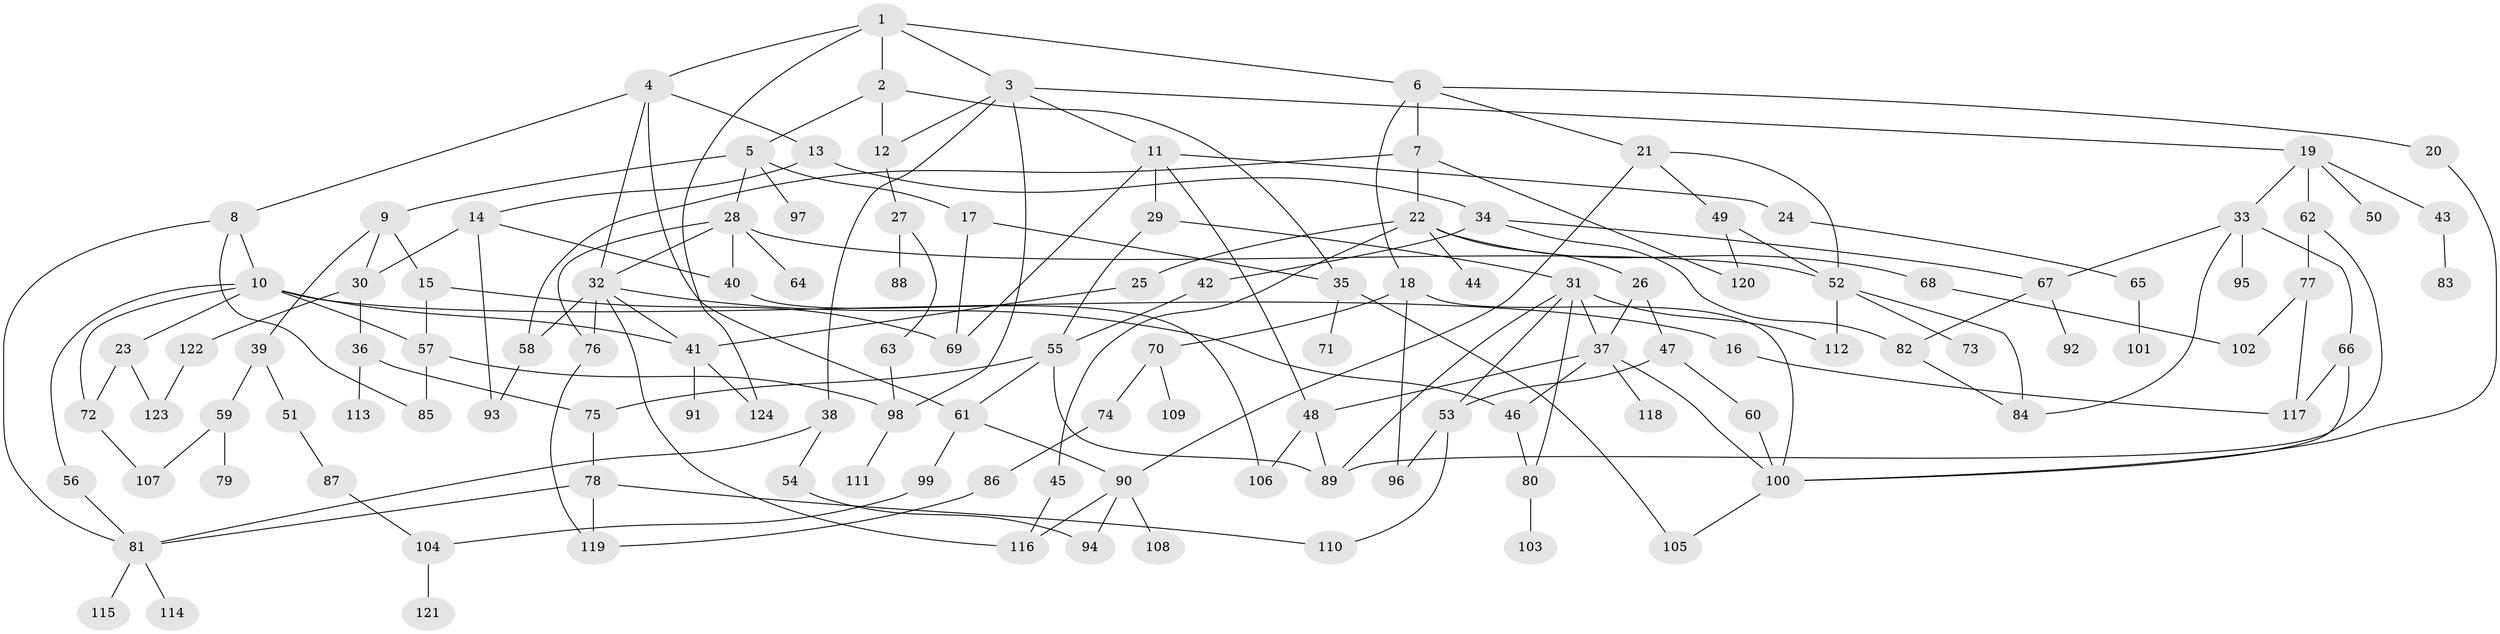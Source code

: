 // coarse degree distribution, {5: 0.11363636363636363, 6: 0.03409090909090909, 3: 0.3181818181818182, 8: 0.022727272727272728, 4: 0.1590909090909091, 7: 0.011363636363636364, 2: 0.20454545454545456, 10: 0.011363636363636364, 1: 0.125}
// Generated by graph-tools (version 1.1) at 2025/48/03/04/25 22:48:43]
// undirected, 124 vertices, 183 edges
graph export_dot {
  node [color=gray90,style=filled];
  1;
  2;
  3;
  4;
  5;
  6;
  7;
  8;
  9;
  10;
  11;
  12;
  13;
  14;
  15;
  16;
  17;
  18;
  19;
  20;
  21;
  22;
  23;
  24;
  25;
  26;
  27;
  28;
  29;
  30;
  31;
  32;
  33;
  34;
  35;
  36;
  37;
  38;
  39;
  40;
  41;
  42;
  43;
  44;
  45;
  46;
  47;
  48;
  49;
  50;
  51;
  52;
  53;
  54;
  55;
  56;
  57;
  58;
  59;
  60;
  61;
  62;
  63;
  64;
  65;
  66;
  67;
  68;
  69;
  70;
  71;
  72;
  73;
  74;
  75;
  76;
  77;
  78;
  79;
  80;
  81;
  82;
  83;
  84;
  85;
  86;
  87;
  88;
  89;
  90;
  91;
  92;
  93;
  94;
  95;
  96;
  97;
  98;
  99;
  100;
  101;
  102;
  103;
  104;
  105;
  106;
  107;
  108;
  109;
  110;
  111;
  112;
  113;
  114;
  115;
  116;
  117;
  118;
  119;
  120;
  121;
  122;
  123;
  124;
  1 -- 2;
  1 -- 3;
  1 -- 4;
  1 -- 6;
  1 -- 124;
  2 -- 5;
  2 -- 12;
  2 -- 35;
  3 -- 11;
  3 -- 19;
  3 -- 38;
  3 -- 98;
  3 -- 12;
  4 -- 8;
  4 -- 13;
  4 -- 32;
  4 -- 61;
  5 -- 9;
  5 -- 17;
  5 -- 28;
  5 -- 97;
  6 -- 7;
  6 -- 18;
  6 -- 20;
  6 -- 21;
  7 -- 22;
  7 -- 58;
  7 -- 120;
  8 -- 10;
  8 -- 81;
  8 -- 85;
  9 -- 15;
  9 -- 30;
  9 -- 39;
  10 -- 16;
  10 -- 23;
  10 -- 56;
  10 -- 72;
  10 -- 41;
  10 -- 57;
  11 -- 24;
  11 -- 29;
  11 -- 69;
  11 -- 48;
  12 -- 27;
  13 -- 14;
  13 -- 34;
  14 -- 40;
  14 -- 93;
  14 -- 30;
  15 -- 57;
  15 -- 69;
  16 -- 117;
  17 -- 35;
  17 -- 69;
  18 -- 70;
  18 -- 96;
  18 -- 100;
  19 -- 33;
  19 -- 43;
  19 -- 50;
  19 -- 62;
  20 -- 100;
  21 -- 49;
  21 -- 52;
  21 -- 90;
  22 -- 25;
  22 -- 26;
  22 -- 44;
  22 -- 45;
  22 -- 68;
  23 -- 123;
  23 -- 72;
  24 -- 65;
  25 -- 41;
  26 -- 37;
  26 -- 47;
  27 -- 63;
  27 -- 88;
  28 -- 40;
  28 -- 64;
  28 -- 76;
  28 -- 52;
  28 -- 32;
  29 -- 31;
  29 -- 55;
  30 -- 36;
  30 -- 122;
  31 -- 53;
  31 -- 80;
  31 -- 112;
  31 -- 89;
  31 -- 37;
  32 -- 58;
  32 -- 116;
  32 -- 76;
  32 -- 46;
  32 -- 41;
  33 -- 66;
  33 -- 95;
  33 -- 67;
  33 -- 84;
  34 -- 42;
  34 -- 67;
  34 -- 82;
  35 -- 71;
  35 -- 105;
  36 -- 113;
  36 -- 75;
  37 -- 46;
  37 -- 48;
  37 -- 118;
  37 -- 100;
  38 -- 54;
  38 -- 81;
  39 -- 51;
  39 -- 59;
  40 -- 106;
  41 -- 91;
  41 -- 124;
  42 -- 55;
  43 -- 83;
  45 -- 116;
  46 -- 80;
  47 -- 60;
  47 -- 53;
  48 -- 106;
  48 -- 89;
  49 -- 120;
  49 -- 52;
  51 -- 87;
  52 -- 73;
  52 -- 112;
  52 -- 84;
  53 -- 96;
  53 -- 110;
  54 -- 94;
  55 -- 61;
  55 -- 75;
  55 -- 89;
  56 -- 81;
  57 -- 85;
  57 -- 98;
  58 -- 93;
  59 -- 79;
  59 -- 107;
  60 -- 100;
  61 -- 90;
  61 -- 99;
  62 -- 77;
  62 -- 89;
  63 -- 98;
  65 -- 101;
  66 -- 117;
  66 -- 100;
  67 -- 92;
  67 -- 82;
  68 -- 102;
  70 -- 74;
  70 -- 109;
  72 -- 107;
  74 -- 86;
  75 -- 78;
  76 -- 119;
  77 -- 117;
  77 -- 102;
  78 -- 110;
  78 -- 119;
  78 -- 81;
  80 -- 103;
  81 -- 114;
  81 -- 115;
  82 -- 84;
  86 -- 119;
  87 -- 104;
  90 -- 108;
  90 -- 94;
  90 -- 116;
  98 -- 111;
  99 -- 104;
  100 -- 105;
  104 -- 121;
  122 -- 123;
}
